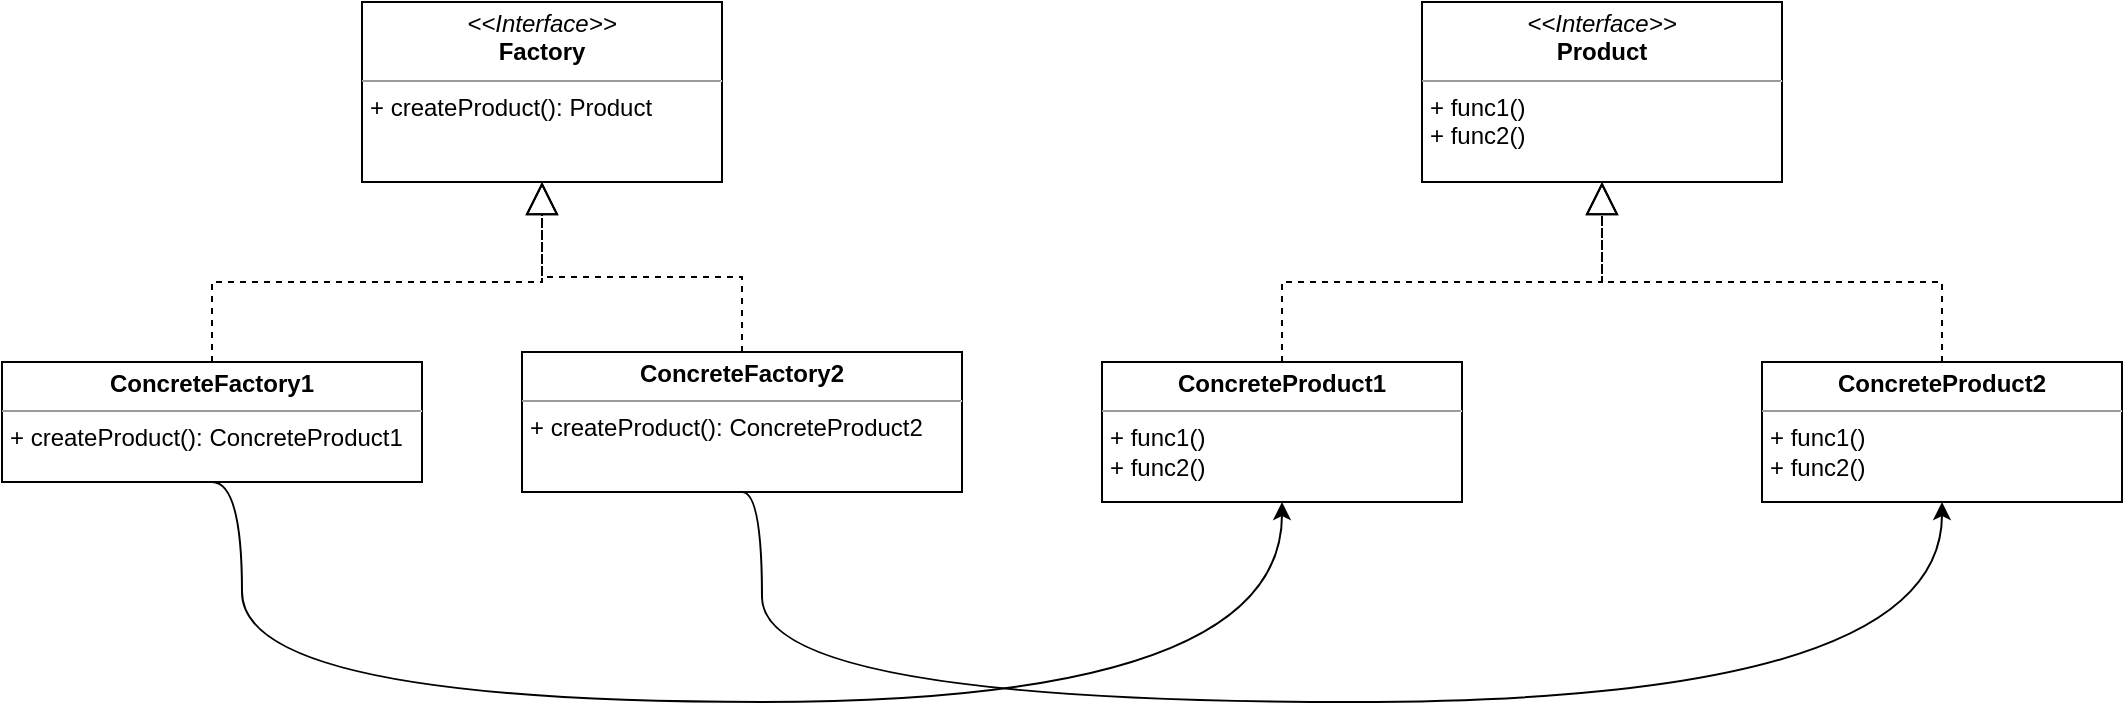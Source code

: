 <mxfile version="21.2.7" type="device">
  <diagram id="L2rWemizjG2ZnGc5dkup" name="第 1 页">
    <mxGraphModel dx="1434" dy="854" grid="1" gridSize="10" guides="1" tooltips="1" connect="1" arrows="1" fold="1" page="1" pageScale="1" pageWidth="827" pageHeight="1169" math="0" shadow="0">
      <root>
        <mxCell id="0" />
        <mxCell id="1" parent="0" />
        <mxCell id="Jx3MtmwUkea4iuwqXw0A-5" value="&lt;p style=&quot;margin:0px;margin-top:4px;text-align:center;&quot;&gt;&lt;i&gt;&amp;lt;&amp;lt;Interface&amp;gt;&amp;gt;&lt;/i&gt;&lt;br&gt;&lt;b&gt;Product&lt;/b&gt;&lt;/p&gt;&lt;hr size=&quot;1&quot;&gt;&lt;p style=&quot;margin:0px;margin-left:4px;&quot;&gt;+ func1()&lt;/p&gt;&lt;p style=&quot;margin:0px;margin-left:4px;&quot;&gt;+ func2()&lt;/p&gt;" style="verticalAlign=top;align=left;overflow=fill;fontSize=12;fontFamily=Helvetica;html=1;whiteSpace=wrap;" vertex="1" parent="1">
          <mxGeometry x="730" y="130" width="180" height="90" as="geometry" />
        </mxCell>
        <mxCell id="Jx3MtmwUkea4iuwqXw0A-8" style="edgeStyle=orthogonalEdgeStyle;rounded=0;orthogonalLoop=1;jettySize=auto;html=1;exitX=0.5;exitY=0;exitDx=0;exitDy=0;entryX=0.5;entryY=1;entryDx=0;entryDy=0;dashed=1;endArrow=block;endFill=0;endSize=14;" edge="1" parent="1" source="Jx3MtmwUkea4iuwqXw0A-6" target="Jx3MtmwUkea4iuwqXw0A-5">
          <mxGeometry relative="1" as="geometry" />
        </mxCell>
        <mxCell id="Jx3MtmwUkea4iuwqXw0A-6" value="&lt;p style=&quot;margin:0px;margin-top:4px;text-align:center;&quot;&gt;&lt;b&gt;ConcreteProduct1&lt;/b&gt;&lt;/p&gt;&lt;hr size=&quot;1&quot;&gt;&lt;p style=&quot;margin:0px;margin-left:4px;&quot;&gt;+ func1()&lt;/p&gt;&lt;p style=&quot;margin:0px;margin-left:4px;&quot;&gt;+ func2()&lt;/p&gt;" style="verticalAlign=top;align=left;overflow=fill;fontSize=12;fontFamily=Helvetica;html=1;whiteSpace=wrap;" vertex="1" parent="1">
          <mxGeometry x="570" y="310" width="180" height="70" as="geometry" />
        </mxCell>
        <mxCell id="Jx3MtmwUkea4iuwqXw0A-9" style="edgeStyle=orthogonalEdgeStyle;rounded=0;orthogonalLoop=1;jettySize=auto;html=1;exitX=0.5;exitY=0;exitDx=0;exitDy=0;entryX=0.5;entryY=1;entryDx=0;entryDy=0;dashed=1;endArrow=block;endFill=0;endSize=14;" edge="1" parent="1" source="Jx3MtmwUkea4iuwqXw0A-7" target="Jx3MtmwUkea4iuwqXw0A-5">
          <mxGeometry relative="1" as="geometry" />
        </mxCell>
        <mxCell id="Jx3MtmwUkea4iuwqXw0A-7" value="&lt;p style=&quot;margin:0px;margin-top:4px;text-align:center;&quot;&gt;&lt;b&gt;ConcreteProduct2&lt;/b&gt;&lt;/p&gt;&lt;hr size=&quot;1&quot;&gt;&lt;p style=&quot;margin:0px;margin-left:4px;&quot;&gt;+ func1()&lt;/p&gt;&lt;p style=&quot;margin:0px;margin-left:4px;&quot;&gt;+ func2()&lt;/p&gt;" style="verticalAlign=top;align=left;overflow=fill;fontSize=12;fontFamily=Helvetica;html=1;whiteSpace=wrap;" vertex="1" parent="1">
          <mxGeometry x="900" y="310" width="180" height="70" as="geometry" />
        </mxCell>
        <mxCell id="Jx3MtmwUkea4iuwqXw0A-10" value="&lt;p style=&quot;margin:0px;margin-top:4px;text-align:center;&quot;&gt;&lt;i&gt;&amp;lt;&amp;lt;Interface&amp;gt;&amp;gt;&lt;/i&gt;&lt;br&gt;&lt;b&gt;Factory&lt;/b&gt;&lt;/p&gt;&lt;hr size=&quot;1&quot;&gt;&lt;p style=&quot;margin:0px;margin-left:4px;&quot;&gt;+ createProduct(): Product&lt;/p&gt;" style="verticalAlign=top;align=left;overflow=fill;fontSize=12;fontFamily=Helvetica;html=1;whiteSpace=wrap;" vertex="1" parent="1">
          <mxGeometry x="200" y="130" width="180" height="90" as="geometry" />
        </mxCell>
        <mxCell id="Jx3MtmwUkea4iuwqXw0A-11" style="edgeStyle=orthogonalEdgeStyle;rounded=0;orthogonalLoop=1;jettySize=auto;html=1;exitX=0.5;exitY=0;exitDx=0;exitDy=0;entryX=0.5;entryY=1;entryDx=0;entryDy=0;dashed=1;endArrow=block;endFill=0;endSize=14;" edge="1" parent="1" source="Jx3MtmwUkea4iuwqXw0A-12" target="Jx3MtmwUkea4iuwqXw0A-10">
          <mxGeometry relative="1" as="geometry" />
        </mxCell>
        <mxCell id="Jx3MtmwUkea4iuwqXw0A-15" style="edgeStyle=orthogonalEdgeStyle;rounded=0;orthogonalLoop=1;jettySize=auto;html=1;exitX=0.5;exitY=1;exitDx=0;exitDy=0;entryX=0.5;entryY=1;entryDx=0;entryDy=0;curved=1;" edge="1" parent="1" source="Jx3MtmwUkea4iuwqXw0A-12" target="Jx3MtmwUkea4iuwqXw0A-6">
          <mxGeometry relative="1" as="geometry">
            <Array as="points">
              <mxPoint x="140" y="480" />
              <mxPoint x="660" y="480" />
            </Array>
          </mxGeometry>
        </mxCell>
        <mxCell id="Jx3MtmwUkea4iuwqXw0A-12" value="&lt;p style=&quot;margin:0px;margin-top:4px;text-align:center;&quot;&gt;&lt;b&gt;ConcreteFactory1&lt;/b&gt;&lt;/p&gt;&lt;hr size=&quot;1&quot;&gt;&lt;p style=&quot;margin:0px;margin-left:4px;&quot;&gt;+ createProduct(): ConcreteProduct1&lt;/p&gt;" style="verticalAlign=top;align=left;overflow=fill;fontSize=12;fontFamily=Helvetica;html=1;whiteSpace=wrap;" vertex="1" parent="1">
          <mxGeometry x="20" y="310" width="210" height="60" as="geometry" />
        </mxCell>
        <mxCell id="Jx3MtmwUkea4iuwqXw0A-13" style="edgeStyle=orthogonalEdgeStyle;rounded=0;orthogonalLoop=1;jettySize=auto;html=1;exitX=0.5;exitY=0;exitDx=0;exitDy=0;entryX=0.5;entryY=1;entryDx=0;entryDy=0;dashed=1;endArrow=block;endFill=0;endSize=14;" edge="1" parent="1" source="Jx3MtmwUkea4iuwqXw0A-14" target="Jx3MtmwUkea4iuwqXw0A-10">
          <mxGeometry relative="1" as="geometry" />
        </mxCell>
        <mxCell id="Jx3MtmwUkea4iuwqXw0A-16" style="edgeStyle=orthogonalEdgeStyle;rounded=0;orthogonalLoop=1;jettySize=auto;html=1;exitX=0.5;exitY=1;exitDx=0;exitDy=0;entryX=0.5;entryY=1;entryDx=0;entryDy=0;curved=1;" edge="1" parent="1" source="Jx3MtmwUkea4iuwqXw0A-14" target="Jx3MtmwUkea4iuwqXw0A-7">
          <mxGeometry relative="1" as="geometry">
            <Array as="points">
              <mxPoint x="400" y="480" />
              <mxPoint x="990" y="480" />
            </Array>
          </mxGeometry>
        </mxCell>
        <mxCell id="Jx3MtmwUkea4iuwqXw0A-14" value="&lt;p style=&quot;margin:0px;margin-top:4px;text-align:center;&quot;&gt;&lt;b&gt;ConcreteFactory2&lt;/b&gt;&lt;/p&gt;&lt;hr size=&quot;1&quot;&gt;&lt;p style=&quot;margin:0px;margin-left:4px;&quot;&gt;+ createProduct(): ConcreteProduct2&lt;br&gt;&lt;/p&gt;" style="verticalAlign=top;align=left;overflow=fill;fontSize=12;fontFamily=Helvetica;html=1;whiteSpace=wrap;" vertex="1" parent="1">
          <mxGeometry x="280" y="305" width="220" height="70" as="geometry" />
        </mxCell>
      </root>
    </mxGraphModel>
  </diagram>
</mxfile>
